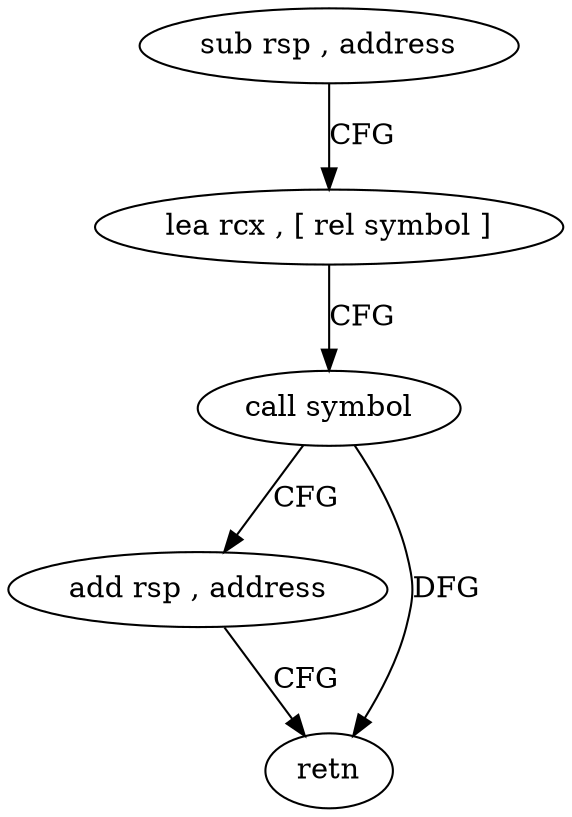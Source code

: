 digraph "func" {
"4228283" [label = "sub rsp , address" ]
"4228287" [label = "lea rcx , [ rel symbol ]" ]
"4228294" [label = "call symbol" ]
"4228299" [label = "add rsp , address" ]
"4228303" [label = "retn" ]
"4228283" -> "4228287" [ label = "CFG" ]
"4228287" -> "4228294" [ label = "CFG" ]
"4228294" -> "4228299" [ label = "CFG" ]
"4228294" -> "4228303" [ label = "DFG" ]
"4228299" -> "4228303" [ label = "CFG" ]
}
